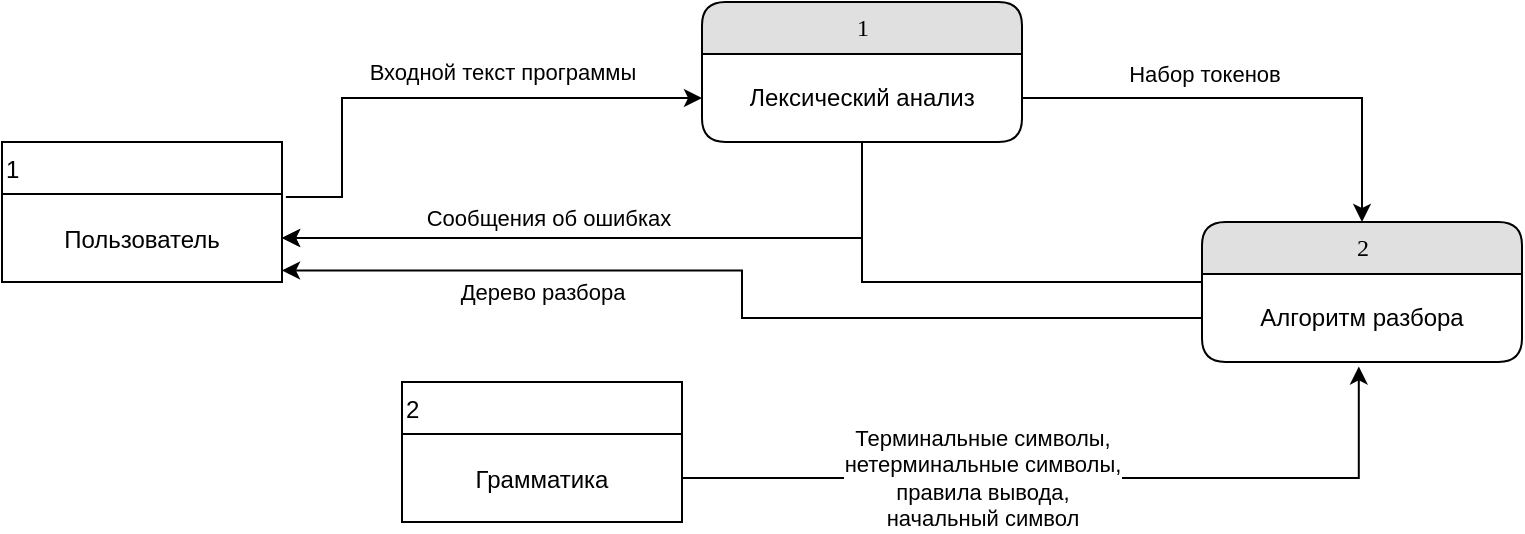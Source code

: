 <mxfile version="13.0.3" type="device"><diagram name="Page-1" id="b520641d-4fe3-3701-9064-5fc419738815"><mxGraphModel dx="1205" dy="696" grid="1" gridSize="10" guides="1" tooltips="1" connect="1" arrows="1" fold="1" page="1" pageScale="1" pageWidth="1100" pageHeight="850" background="#ffffff" math="0" shadow="0"><root><mxCell id="0"/><mxCell id="1" parent="0"/><mxCell id="O8-SQ9__cpFFQJdVSej4-2" style="edgeStyle=orthogonalEdgeStyle;rounded=0;orthogonalLoop=1;jettySize=auto;html=1;entryX=0;entryY=0.5;entryDx=0;entryDy=0;exitX=1.014;exitY=0.035;exitDx=0;exitDy=0;exitPerimeter=0;" edge="1" parent="1" source="O8-SQ9__cpFFQJdVSej4-10" target="21ea969265ad0168-7"><mxGeometry relative="1" as="geometry"><mxPoint x="630" y="280" as="targetPoint"/><mxPoint x="360" y="418" as="sourcePoint"/><Array as="points"><mxPoint x="360" y="468"/><mxPoint x="360" y="418"/></Array></mxGeometry></mxCell><mxCell id="O8-SQ9__cpFFQJdVSej4-3" value="Входной текст программы" style="edgeLabel;html=1;align=center;verticalAlign=middle;resizable=0;points=[];" vertex="1" connectable="0" parent="O8-SQ9__cpFFQJdVSej4-2"><mxGeometry x="-0.333" relative="1" as="geometry"><mxPoint x="71.69" y="-13" as="offset"/></mxGeometry></mxCell><mxCell id="O8-SQ9__cpFFQJdVSej4-4" style="edgeStyle=orthogonalEdgeStyle;rounded=0;orthogonalLoop=1;jettySize=auto;html=1;entryX=1;entryY=0.5;entryDx=0;entryDy=0;" edge="1" parent="1" source="21ea969265ad0168-6" target="O8-SQ9__cpFFQJdVSej4-10"><mxGeometry relative="1" as="geometry"><mxPoint x="360" y="480" as="targetPoint"/><Array as="points"><mxPoint x="620" y="488"/></Array></mxGeometry></mxCell><mxCell id="O8-SQ9__cpFFQJdVSej4-5" value="Сообщения об ошибках" style="edgeLabel;html=1;align=center;verticalAlign=middle;resizable=0;points=[];" vertex="1" connectable="0" parent="O8-SQ9__cpFFQJdVSej4-4"><mxGeometry x="0.397" y="-4" relative="1" as="geometry"><mxPoint x="30.53" y="-6" as="offset"/></mxGeometry></mxCell><mxCell id="21ea969265ad0168-6" value="1" style="swimlane;html=1;fontStyle=0;childLayout=stackLayout;horizontal=1;startSize=26;fillColor=#e0e0e0;horizontalStack=0;resizeParent=1;resizeLast=0;collapsible=1;marginBottom=0;swimlaneFillColor=#ffffff;align=center;rounded=1;shadow=0;comic=0;labelBackgroundColor=none;strokeWidth=1;fontFamily=Verdana;fontSize=12" parent="1" vertex="1"><mxGeometry x="540" y="370" width="160" height="70" as="geometry"/></mxCell><mxCell id="21ea969265ad0168-7" value="Лексический анализ" style="text;html=1;strokeColor=none;fillColor=none;spacingLeft=4;spacingRight=4;whiteSpace=wrap;overflow=hidden;rotatable=0;points=[[0,0.5],[1,0.5]];portConstraint=eastwest;align=center;verticalAlign=middle;" parent="21ea969265ad0168-6" vertex="1"><mxGeometry y="26" width="160" height="44" as="geometry"/></mxCell><mxCell id="O8-SQ9__cpFFQJdVSej4-13" style="edgeStyle=orthogonalEdgeStyle;rounded=0;orthogonalLoop=1;jettySize=auto;html=1;exitX=0;exitY=0.5;exitDx=0;exitDy=0;entryX=1;entryY=0.869;entryDx=0;entryDy=0;entryPerimeter=0;" edge="1" parent="1" source="O8-SQ9__cpFFQJdVSej4-18" target="O8-SQ9__cpFFQJdVSej4-10"><mxGeometry relative="1" as="geometry"><mxPoint x="360" y="528" as="targetPoint"/><mxPoint x="490" y="540" as="sourcePoint"/></mxGeometry></mxCell><mxCell id="O8-SQ9__cpFFQJdVSej4-14" value="Дерево разбора" style="edgeLabel;html=1;align=center;verticalAlign=middle;resizable=0;points=[];" vertex="1" connectable="0" parent="O8-SQ9__cpFFQJdVSej4-13"><mxGeometry x="-0.333" relative="1" as="geometry"><mxPoint x="-168.82" y="-13" as="offset"/></mxGeometry></mxCell><mxCell id="O8-SQ9__cpFFQJdVSej4-19" style="edgeStyle=orthogonalEdgeStyle;rounded=0;orthogonalLoop=1;jettySize=auto;html=1;entryX=0.5;entryY=0;entryDx=0;entryDy=0;" edge="1" parent="1" source="21ea969265ad0168-7" target="O8-SQ9__cpFFQJdVSej4-17"><mxGeometry relative="1" as="geometry"/></mxCell><mxCell id="O8-SQ9__cpFFQJdVSej4-20" value="Набор токенов" style="edgeLabel;html=1;align=center;verticalAlign=middle;resizable=0;points=[];" vertex="1" connectable="0" parent="O8-SQ9__cpFFQJdVSej4-19"><mxGeometry x="-0.39" y="3" relative="1" as="geometry"><mxPoint x="19.41" y="-9" as="offset"/></mxGeometry></mxCell><mxCell id="O8-SQ9__cpFFQJdVSej4-17" value="2" style="swimlane;html=1;fontStyle=0;childLayout=stackLayout;horizontal=1;startSize=26;fillColor=#e0e0e0;horizontalStack=0;resizeParent=1;resizeLast=0;collapsible=1;marginBottom=0;swimlaneFillColor=#ffffff;align=center;rounded=1;shadow=0;comic=0;labelBackgroundColor=none;strokeWidth=1;fontFamily=Verdana;fontSize=12" vertex="1" parent="1"><mxGeometry x="790" y="480" width="160" height="70" as="geometry"/></mxCell><mxCell id="O8-SQ9__cpFFQJdVSej4-18" value="Алгоритм разбора" style="text;html=1;strokeColor=none;fillColor=none;spacingLeft=4;spacingRight=4;whiteSpace=wrap;overflow=hidden;rotatable=0;points=[[0,0.5],[1,0.5]];portConstraint=eastwest;align=center;verticalAlign=middle;" vertex="1" parent="O8-SQ9__cpFFQJdVSej4-17"><mxGeometry y="26" width="160" height="44" as="geometry"/></mxCell><mxCell id="O8-SQ9__cpFFQJdVSej4-21" style="edgeStyle=orthogonalEdgeStyle;rounded=0;orthogonalLoop=1;jettySize=auto;html=1;entryX=1;entryY=0.5;entryDx=0;entryDy=0;" edge="1" parent="1" source="O8-SQ9__cpFFQJdVSej4-18" target="O8-SQ9__cpFFQJdVSej4-10"><mxGeometry relative="1" as="geometry"><mxPoint x="360" y="480" as="targetPoint"/><Array as="points"><mxPoint x="620" y="510"/><mxPoint x="620" y="488"/></Array></mxGeometry></mxCell><mxCell id="O8-SQ9__cpFFQJdVSej4-9" value="1" style="swimlane;fontStyle=0;childLayout=stackLayout;horizontal=1;startSize=26;fillColor=none;horizontalStack=0;resizeParent=1;resizeParentMax=0;resizeLast=0;collapsible=1;marginBottom=0;align=left;" vertex="1" parent="1"><mxGeometry x="190" y="440" width="140" height="70" as="geometry"/></mxCell><mxCell id="O8-SQ9__cpFFQJdVSej4-10" value="Пользователь" style="text;strokeColor=none;fillColor=none;align=center;verticalAlign=middle;spacingLeft=4;spacingRight=4;overflow=hidden;rotatable=0;points=[[0,0.5],[1,0.5]];portConstraint=eastwest;" vertex="1" parent="O8-SQ9__cpFFQJdVSej4-9"><mxGeometry y="26" width="140" height="44" as="geometry"/></mxCell><mxCell id="O8-SQ9__cpFFQJdVSej4-22" style="edgeStyle=orthogonalEdgeStyle;rounded=0;orthogonalLoop=1;jettySize=auto;html=1;entryX=0.49;entryY=1.051;entryDx=0;entryDy=0;entryPerimeter=0;exitX=1;exitY=0.5;exitDx=0;exitDy=0;" edge="1" parent="1" source="O8-SQ9__cpFFQJdVSej4-16" target="O8-SQ9__cpFFQJdVSej4-18"><mxGeometry relative="1" as="geometry"><Array as="points"><mxPoint x="868" y="608"/></Array></mxGeometry></mxCell><mxCell id="O8-SQ9__cpFFQJdVSej4-23" value="Терминальные символы,&lt;br&gt;нетерминальные символы,&lt;br&gt;правила вывода,&lt;br&gt;начальный символ" style="edgeLabel;html=1;align=center;verticalAlign=middle;resizable=0;points=[];" vertex="1" connectable="0" parent="O8-SQ9__cpFFQJdVSej4-22"><mxGeometry x="-0.375" y="4" relative="1" as="geometry"><mxPoint x="26.47" y="4" as="offset"/></mxGeometry></mxCell><mxCell id="O8-SQ9__cpFFQJdVSej4-15" value="2" style="swimlane;fontStyle=0;childLayout=stackLayout;horizontal=1;startSize=26;fillColor=none;horizontalStack=0;resizeParent=1;resizeParentMax=0;resizeLast=0;collapsible=1;marginBottom=0;align=left;" vertex="1" parent="1"><mxGeometry x="390" y="560" width="140" height="70" as="geometry"/></mxCell><mxCell id="O8-SQ9__cpFFQJdVSej4-16" value="Грамматика" style="text;strokeColor=none;fillColor=none;align=center;verticalAlign=middle;spacingLeft=4;spacingRight=4;overflow=hidden;rotatable=0;points=[[0,0.5],[1,0.5]];portConstraint=eastwest;" vertex="1" parent="O8-SQ9__cpFFQJdVSej4-15"><mxGeometry y="26" width="140" height="44" as="geometry"/></mxCell></root></mxGraphModel></diagram></mxfile>